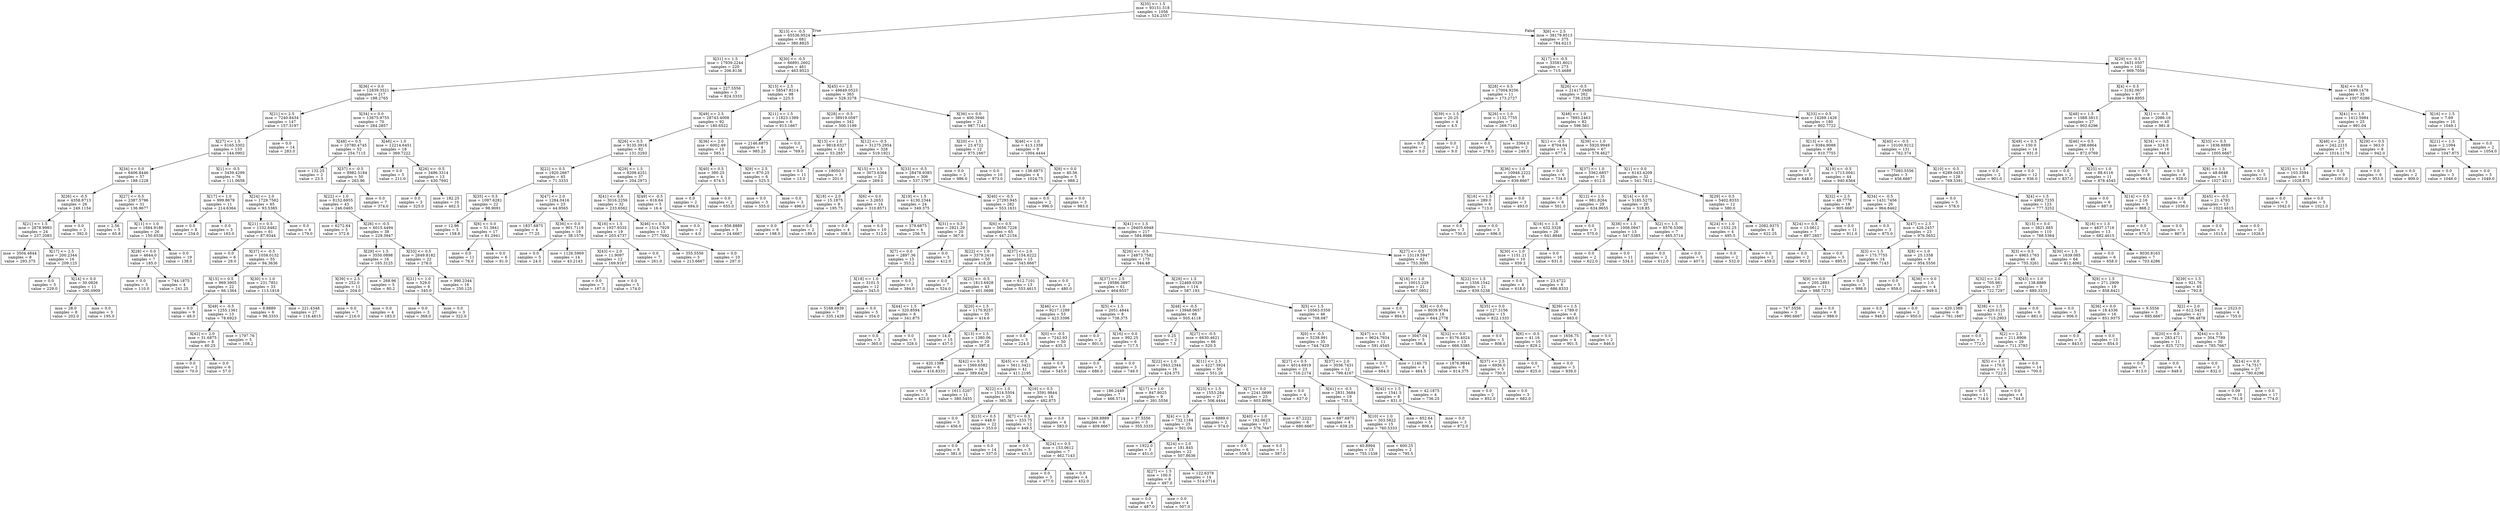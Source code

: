digraph Tree {
node [shape=box] ;
0 [label="X[35] <= 1.5\nmse = 93151.518\nsamples = 1056\nvalue = 524.2557"] ;
1 [label="X[13] <= -0.5\nmse = 65536.9524\nsamples = 681\nvalue = 380.8825"] ;
0 -> 1 [labeldistance=2.5, labelangle=45, headlabel="True"] ;
2 [label="X[31] <= 1.5\nmse = 17939.2244\nsamples = 220\nvalue = 206.8136"] ;
1 -> 2 ;
3 [label="X[36] <= 0.0\nmse = 12839.3521\nsamples = 217\nvalue = 198.2765"] ;
2 -> 3 ;
4 [label="X[21] <= 2.5\nmse = 7240.8434\nsamples = 147\nvalue = 157.3197"] ;
3 -> 4 ;
5 [label="X[27] <= 1.5\nmse = 6165.3302\nsamples = 133\nvalue = 144.0902"] ;
4 -> 5 ;
6 [label="X[34] <= 0.0\nmse = 6406.8446\nsamples = 57\nvalue = 188.1228"] ;
5 -> 6 ;
7 [label="X[26] <= -0.5\nmse = 4358.8713\nsamples = 26\nvalue = 249.1154"] ;
6 -> 7 ;
8 [label="X[21] <= 1.5\nmse = 2878.9983\nsamples = 24\nvalue = 237.2083"] ;
7 -> 8 ;
9 [label="mse = 3504.4844\nsamples = 8\nvalue = 293.375"] ;
8 -> 9 ;
10 [label="X[17] <= 2.5\nmse = 200.2344\nsamples = 16\nvalue = 209.125"] ;
8 -> 10 ;
11 [label="mse = 0.0\nsamples = 5\nvalue = 229.0"] ;
10 -> 11 ;
12 [label="X[14] <= 0.0\nmse = 30.0826\nsamples = 11\nvalue = 200.0909"] ;
10 -> 12 ;
13 [label="mse = 28.0\nsamples = 8\nvalue = 202.0"] ;
12 -> 13 ;
14 [label="mse = 0.0\nsamples = 3\nvalue = 195.0"] ;
12 -> 14 ;
15 [label="mse = 0.0\nsamples = 2\nvalue = 392.0"] ;
7 -> 15 ;
16 [label="X[27] <= 0.5\nmse = 2387.5796\nsamples = 31\nvalue = 136.9677"] ;
6 -> 16 ;
17 [label="mse = 2.56\nsamples = 5\nvalue = 65.8"] ;
16 -> 17 ;
18 [label="X[11] <= 1.0\nmse = 1684.9186\nsamples = 26\nvalue = 150.6538"] ;
16 -> 18 ;
19 [label="X[28] <= 0.0\nmse = 4644.0\nsamples = 7\nvalue = 185.0"] ;
18 -> 19 ;
20 [label="mse = 0.0\nsamples = 3\nvalue = 110.0"] ;
19 -> 20 ;
21 [label="mse = 744.1875\nsamples = 4\nvalue = 241.25"] ;
19 -> 21 ;
22 [label="mse = 0.0\nsamples = 19\nvalue = 138.0"] ;
18 -> 22 ;
23 [label="X[1] <= -0.5\nmse = 3439.4299\nsamples = 76\nvalue = 111.0658"] ;
5 -> 23 ;
24 [label="X[17] <= 1.0\nmse = 999.8678\nsamples = 11\nvalue = 214.6364"] ;
23 -> 24 ;
25 [label="mse = 0.0\nsamples = 8\nvalue = 234.0"] ;
24 -> 25 ;
26 [label="mse = 0.0\nsamples = 3\nvalue = 163.0"] ;
24 -> 26 ;
27 [label="X[24] <= 2.0\nmse = 1729.7562\nsamples = 65\nvalue = 93.5385"] ;
23 -> 27 ;
28 [label="X[21] <= 0.5\nmse = 1332.8482\nsamples = 61\nvalue = 87.9344"] ;
27 -> 28 ;
29 [label="mse = 0.0\nsamples = 6\nvalue = 29.0"] ;
28 -> 29 ;
30 [label="X[37] <= -0.5\nmse = 1058.0132\nsamples = 55\nvalue = 94.3636"] ;
28 -> 30 ;
31 [label="X[15] <= 0.5\nmse = 969.3905\nsamples = 22\nvalue = 66.1364"] ;
30 -> 31 ;
32 [label="mse = 0.0\nsamples = 9\nvalue = 48.0"] ;
31 -> 32 ;
33 [label="X[49] <= -0.5\nmse = 1255.1361\nsamples = 13\nvalue = 78.6923"] ;
31 -> 33 ;
34 [label="X[42] <= 2.0\nmse = 31.6875\nsamples = 8\nvalue = 60.25"] ;
33 -> 34 ;
35 [label="mse = 0.0\nsamples = 2\nvalue = 70.0"] ;
34 -> 35 ;
36 [label="mse = 0.0\nsamples = 6\nvalue = 57.0"] ;
34 -> 36 ;
37 [label="mse = 1797.76\nsamples = 5\nvalue = 108.2"] ;
33 -> 37 ;
38 [label="X[30] <= 1.0\nmse = 231.7851\nsamples = 33\nvalue = 113.1818"] ;
30 -> 38 ;
39 [label="mse = 8.8889\nsamples = 6\nvalue = 98.3333"] ;
38 -> 39 ;
40 [label="mse = 221.4348\nsamples = 27\nvalue = 116.4815"] ;
38 -> 40 ;
41 [label="mse = 0.0\nsamples = 4\nvalue = 179.0"] ;
27 -> 41 ;
42 [label="mse = 0.0\nsamples = 14\nvalue = 283.0"] ;
4 -> 42 ;
43 [label="X[34] <= 0.0\nmse = 13675.9755\nsamples = 70\nvalue = 284.2857"] ;
3 -> 43 ;
44 [label="X[48] <= 0.5\nmse = 10780.4745\nsamples = 52\nvalue = 254.7115"] ;
43 -> 44 ;
45 [label="mse = 132.25\nsamples = 2\nvalue = 23.5"] ;
44 -> 45 ;
46 [label="X[37] <= -0.5\nmse = 8982.5184\nsamples = 50\nvalue = 263.96"] ;
44 -> 46 ;
47 [label="X[22] <= 1.0\nmse = 8152.6955\nsamples = 43\nvalue = 246.0465"] ;
46 -> 47 ;
48 [label="mse = 6272.64\nsamples = 5\nvalue = 372.6"] ;
47 -> 48 ;
49 [label="X[26] <= -0.5\nmse = 6015.4494\nsamples = 38\nvalue = 229.3947"] ;
47 -> 49 ;
50 [label="X[29] <= 1.5\nmse = 3550.0898\nsamples = 16\nvalue = 165.3125"] ;
49 -> 50 ;
51 [label="X[39] <= 2.5\nmse = 252.0\nsamples = 11\nvalue = 204.0"] ;
50 -> 51 ;
52 [label="mse = 0.0\nsamples = 7\nvalue = 216.0"] ;
51 -> 52 ;
53 [label="mse = 0.0\nsamples = 4\nvalue = 183.0"] ;
51 -> 53 ;
54 [label="mse = 268.96\nsamples = 5\nvalue = 80.2"] ;
50 -> 54 ;
55 [label="X[33] <= 0.5\nmse = 2649.8182\nsamples = 22\nvalue = 276.0"] ;
49 -> 55 ;
56 [label="X[21] <= 1.0\nmse = 529.0\nsamples = 6\nvalue = 345.0"] ;
55 -> 56 ;
57 [label="mse = 0.0\nsamples = 3\nvalue = 368.0"] ;
56 -> 57 ;
58 [label="mse = 0.0\nsamples = 3\nvalue = 322.0"] ;
56 -> 58 ;
59 [label="mse = 990.2344\nsamples = 16\nvalue = 250.125"] ;
55 -> 59 ;
60 [label="mse = 0.0\nsamples = 7\nvalue = 374.0"] ;
46 -> 60 ;
61 [label="X[46] <= 1.0\nmse = 12214.6451\nsamples = 18\nvalue = 369.7222"] ;
43 -> 61 ;
62 [label="mse = 0.0\nsamples = 5\nvalue = 211.0"] ;
61 -> 62 ;
63 [label="X[26] <= -0.5\nmse = 3496.3314\nsamples = 13\nvalue = 430.7692"] ;
61 -> 63 ;
64 [label="mse = 0.0\nsamples = 3\nvalue = 325.0"] ;
63 -> 64 ;
65 [label="mse = 182.25\nsamples = 10\nvalue = 462.5"] ;
63 -> 65 ;
66 [label="mse = 227.5556\nsamples = 3\nvalue = 824.3333"] ;
2 -> 66 ;
67 [label="X[30] <= -0.5\nmse = 66891.2602\nsamples = 461\nvalue = 463.9523"] ;
1 -> 67 ;
68 [label="X[15] <= 2.5\nmse = 58547.8214\nsamples = 98\nvalue = 225.5"] ;
67 -> 68 ;
69 [label="X[49] <= 2.5\nmse = 28743.4008\nsamples = 92\nvalue = 180.6522"] ;
68 -> 69 ;
70 [label="X[26] <= 0.5\nmse = 9135.3916\nsamples = 82\nvalue = 131.3293"] ;
69 -> 70 ;
71 [label="X[22] <= 0.5\nmse = 1920.2667\nsamples = 45\nvalue = 71.3333"] ;
70 -> 71 ;
72 [label="X[35] <= 0.5\nmse = 1097.6281\nsamples = 22\nvalue = 98.9091"] ;
71 -> 72 ;
73 [label="mse = 12.96\nsamples = 5\nvalue = 158.8"] ;
72 -> 73 ;
74 [label="X[6] <= 0.0\nmse = 51.3841\nsamples = 17\nvalue = 81.2941"] ;
72 -> 74 ;
75 [label="mse = 0.0\nsamples = 11\nvalue = 76.0"] ;
74 -> 75 ;
76 [label="mse = 0.0\nsamples = 6\nvalue = 91.0"] ;
74 -> 76 ;
77 [label="X[47] <= 2.0\nmse = 1284.0416\nsamples = 23\nvalue = 44.9565"] ;
71 -> 77 ;
78 [label="mse = 1837.6875\nsamples = 4\nvalue = 77.25"] ;
77 -> 78 ;
79 [label="X[36] <= 0.0\nmse = 901.7119\nsamples = 19\nvalue = 38.1579"] ;
77 -> 79 ;
80 [label="mse = 0.0\nsamples = 5\nvalue = 24.0"] ;
79 -> 80 ;
81 [label="mse = 1126.5969\nsamples = 14\nvalue = 43.2143"] ;
79 -> 81 ;
82 [label="X[29] <= 1.5\nmse = 8208.4251\nsamples = 37\nvalue = 204.2973"] ;
70 -> 82 ;
83 [label="X[41] <= 0.0\nmse = 3016.2256\nsamples = 32\nvalue = 233.6562"] ;
82 -> 83 ;
84 [label="X[16] <= 1.5\nmse = 1937.9335\nsamples = 19\nvalue = 203.4737"] ;
83 -> 84 ;
85 [label="X[43] <= 2.0\nmse = 11.9097\nsamples = 12\nvalue = 169.9167"] ;
84 -> 85 ;
86 [label="mse = 0.0\nsamples = 7\nvalue = 167.0"] ;
85 -> 86 ;
87 [label="mse = 0.0\nsamples = 5\nvalue = 174.0"] ;
85 -> 87 ;
88 [label="mse = 0.0\nsamples = 7\nvalue = 261.0"] ;
84 -> 88 ;
89 [label="X[46] <= 0.5\nmse = 1314.7929\nsamples = 13\nvalue = 277.7692"] ;
83 -> 89 ;
90 [label="mse = 355.5556\nsamples = 3\nvalue = 213.6667"] ;
89 -> 90 ;
91 [label="mse = 0.0\nsamples = 10\nvalue = 297.0"] ;
89 -> 91 ;
92 [label="X[49] <= -0.5\nmse = 616.64\nsamples = 5\nvalue = 16.4"] ;
82 -> 92 ;
93 [label="mse = 0.0\nsamples = 2\nvalue = 4.0"] ;
92 -> 93 ;
94 [label="mse = 856.8889\nsamples = 3\nvalue = 24.6667"] ;
92 -> 94 ;
95 [label="X[36] <= 2.0\nmse = 6002.49\nsamples = 10\nvalue = 585.1"] ;
69 -> 95 ;
96 [label="X[40] <= 0.5\nmse = 380.25\nsamples = 4\nvalue = 674.5"] ;
95 -> 96 ;
97 [label="mse = 0.0\nsamples = 2\nvalue = 694.0"] ;
96 -> 97 ;
98 [label="mse = 0.0\nsamples = 2\nvalue = 655.0"] ;
96 -> 98 ;
99 [label="X[9] <= 2.5\nmse = 870.25\nsamples = 6\nvalue = 525.5"] ;
95 -> 99 ;
100 [label="mse = 0.0\nsamples = 3\nvalue = 555.0"] ;
99 -> 100 ;
101 [label="mse = 0.0\nsamples = 3\nvalue = 496.0"] ;
99 -> 101 ;
102 [label="X[11] <= 1.5\nmse = 11823.1389\nsamples = 6\nvalue = 913.1667"] ;
68 -> 102 ;
103 [label="mse = 2146.6875\nsamples = 4\nvalue = 985.25"] ;
102 -> 103 ;
104 [label="mse = 0.0\nsamples = 2\nvalue = 769.0"] ;
102 -> 104 ;
105 [label="X[45] <= 2.5\nmse = 49649.0523\nsamples = 363\nvalue = 528.3278"] ;
67 -> 105 ;
106 [label="X[28] <= -0.5\nmse = 38919.0587\nsamples = 342\nvalue = 500.1199"] ;
105 -> 106 ;
107 [label="X[13] <= 1.0\nmse = 9818.6327\nsamples = 14\nvalue = 53.2857"] ;
106 -> 107 ;
108 [label="mse = 0.0\nsamples = 11\nvalue = 13.0"] ;
107 -> 108 ;
109 [label="mse = 18050.0\nsamples = 3\nvalue = 201.0"] ;
107 -> 109 ;
110 [label="X[12] <= -0.5\nmse = 31275.2954\nsamples = 328\nvalue = 519.1921"] ;
106 -> 110 ;
111 [label="X[15] <= 1.5\nmse = 3073.6364\nsamples = 22\nvalue = 269.0"] ;
110 -> 111 ;
112 [label="X[18] <= 2.0\nmse = 15.1875\nsamples = 8\nvalue = 195.75"] ;
111 -> 112 ;
113 [label="mse = 0.0\nsamples = 6\nvalue = 198.0"] ;
112 -> 113 ;
114 [label="mse = 0.0\nsamples = 2\nvalue = 189.0"] ;
112 -> 114 ;
115 [label="X[6] <= 0.0\nmse = 3.2653\nsamples = 14\nvalue = 310.8571"] ;
111 -> 115 ;
116 [label="mse = 0.0\nsamples = 4\nvalue = 308.0"] ;
115 -> 116 ;
117 [label="mse = 0.0\nsamples = 10\nvalue = 312.0"] ;
115 -> 117 ;
118 [label="X[33] <= -0.5\nmse = 28478.9383\nsamples = 306\nvalue = 537.1797"] ;
110 -> 118 ;
119 [label="X[19] <= 1.5\nmse = 4130.2344\nsamples = 24\nvalue = 349.375"] ;
118 -> 119 ;
120 [label="mse = 379.6875\nsamples = 4\nvalue = 256.75"] ;
119 -> 120 ;
121 [label="X[31] <= 0.5\nmse = 2821.29\nsamples = 20\nvalue = 367.9"] ;
119 -> 121 ;
122 [label="X[7] <= 0.0\nmse = 2897.36\nsamples = 15\nvalue = 353.2"] ;
121 -> 122 ;
123 [label="X[18] <= 1.0\nmse = 3101.5\nsamples = 12\nvalue = 343.0"] ;
122 -> 123 ;
124 [label="mse = 5168.6939\nsamples = 7\nvalue = 335.1429"] ;
123 -> 124 ;
125 [label="mse = 0.0\nsamples = 5\nvalue = 354.0"] ;
123 -> 125 ;
126 [label="mse = 0.0\nsamples = 3\nvalue = 394.0"] ;
122 -> 126 ;
127 [label="mse = 0.0\nsamples = 5\nvalue = 412.0"] ;
121 -> 127 ;
128 [label="X[40] <= -0.5\nmse = 27293.945\nsamples = 282\nvalue = 553.1631"] ;
118 -> 128 ;
129 [label="X[6] <= 0.5\nmse = 5656.7228\nsamples = 65\nvalue = 447.2154"] ;
128 -> 129 ;
130 [label="X[22] <= 1.0\nmse = 3379.2416\nsamples = 50\nvalue = 418.28"] ;
129 -> 130 ;
131 [label="mse = 0.0\nsamples = 7\nvalue = 524.0"] ;
130 -> 131 ;
132 [label="X[25] <= -0.5\nmse = 1813.6928\nsamples = 43\nvalue = 401.0698"] ;
130 -> 132 ;
133 [label="X[44] <= 1.5\nmse = 320.8594\nsamples = 8\nvalue = 341.875"] ;
132 -> 133 ;
134 [label="mse = 0.0\nsamples = 3\nvalue = 365.0"] ;
133 -> 134 ;
135 [label="mse = 0.0\nsamples = 5\nvalue = 328.0"] ;
133 -> 135 ;
136 [label="X[20] <= 1.5\nmse = 1170.9257\nsamples = 35\nvalue = 414.6"] ;
132 -> 136 ;
137 [label="mse = 14.0\nsamples = 15\nvalue = 437.0"] ;
136 -> 137 ;
138 [label="X[13] <= 1.5\nmse = 1380.06\nsamples = 20\nvalue = 397.8"] ;
136 -> 138 ;
139 [label="mse = 420.1389\nsamples = 6\nvalue = 416.8333"] ;
138 -> 139 ;
140 [label="X[42] <= 0.5\nmse = 1569.6582\nsamples = 14\nvalue = 389.6429"] ;
138 -> 140 ;
141 [label="mse = 0.0\nsamples = 3\nvalue = 423.0"] ;
140 -> 141 ;
142 [label="mse = 1611.5207\nsamples = 11\nvalue = 380.5455"] ;
140 -> 142 ;
143 [label="X[37] <= 2.0\nmse = 1154.6222\nsamples = 15\nvalue = 543.6667"] ;
129 -> 143 ;
144 [label="mse = 612.7101\nsamples = 13\nvalue = 553.4615"] ;
143 -> 144 ;
145 [label="mse = 0.0\nsamples = 2\nvalue = 480.0"] ;
143 -> 145 ;
146 [label="X[41] <= 1.5\nmse = 29405.6948\nsamples = 217\nvalue = 584.8986"] ;
128 -> 146 ;
147 [label="X[26] <= -0.5\nmse = 24873.7582\nsamples = 175\nvalue = 544.48"] ;
146 -> 147 ;
148 [label="X[37] <= 2.5\nmse = 19586.3897\nsamples = 61\nvalue = 464.6557"] ;
147 -> 148 ;
149 [label="X[46] <= 1.0\nmse = 9217.1299\nsamples = 53\nvalue = 423.3396"] ;
148 -> 149 ;
150 [label="mse = 0.0\nsamples = 3\nvalue = 224.0"] ;
149 -> 150 ;
151 [label="X[0] <= -0.5\nmse = 7242.93\nsamples = 50\nvalue = 435.3"] ;
149 -> 151 ;
152 [label="X[45] <= -0.5\nmse = 5611.3421\nsamples = 41\nvalue = 411.2195"] ;
151 -> 152 ;
153 [label="X[22] <= 1.0\nmse = 1514.5504\nsamples = 25\nvalue = 365.36"] ;
152 -> 153 ;
154 [label="mse = 0.0\nsamples = 3\nvalue = 456.0"] ;
153 -> 154 ;
155 [label="X[15] <= 0.5\nmse = 448.0\nsamples = 22\nvalue = 353.0"] ;
153 -> 155 ;
156 [label="mse = 0.0\nsamples = 8\nvalue = 381.0"] ;
155 -> 156 ;
157 [label="mse = 0.0\nsamples = 14\nvalue = 337.0"] ;
155 -> 157 ;
158 [label="X[16] <= 0.5\nmse = 3591.9844\nsamples = 16\nvalue = 482.875"] ;
152 -> 158 ;
159 [label="X[7] <= 0.5\nmse = 333.75\nsamples = 12\nvalue = 449.5"] ;
158 -> 159 ;
160 [label="mse = 0.0\nsamples = 5\nvalue = 431.0"] ;
159 -> 160 ;
161 [label="X[24] <= 0.5\nmse = 153.0612\nsamples = 7\nvalue = 462.7143"] ;
159 -> 161 ;
162 [label="mse = 0.0\nsamples = 3\nvalue = 477.0"] ;
161 -> 162 ;
163 [label="mse = 0.0\nsamples = 4\nvalue = 452.0"] ;
161 -> 163 ;
164 [label="mse = 0.0\nsamples = 4\nvalue = 583.0"] ;
158 -> 164 ;
165 [label="mse = 0.0\nsamples = 9\nvalue = 545.0"] ;
151 -> 165 ;
166 [label="X[5] <= 1.5\nmse = 2051.4844\nsamples = 8\nvalue = 738.375"] ;
148 -> 166 ;
167 [label="mse = 0.0\nsamples = 2\nvalue = 801.0"] ;
166 -> 167 ;
168 [label="X[16] <= 0.0\nmse = 992.25\nsamples = 6\nvalue = 717.5"] ;
166 -> 168 ;
169 [label="mse = 0.0\nsamples = 3\nvalue = 686.0"] ;
168 -> 169 ;
170 [label="mse = 0.0\nsamples = 3\nvalue = 749.0"] ;
168 -> 170 ;
171 [label="X[29] <= 1.5\nmse = 22469.0329\nsamples = 114\nvalue = 587.193"] ;
147 -> 171 ;
172 [label="X[48] <= -0.5\nmse = 13948.0657\nsamples = 68\nvalue = 505.4118"] ;
171 -> 172 ;
173 [label="mse = 0.25\nsamples = 2\nvalue = 7.5"] ;
172 -> 173 ;
174 [label="X[27] <= -0.5\nmse = 6630.4621\nsamples = 66\nvalue = 520.5"] ;
172 -> 174 ;
175 [label="X[22] <= 1.0\nmse = 1943.2344\nsamples = 16\nvalue = 424.375"] ;
174 -> 175 ;
176 [label="mse = 186.2449\nsamples = 7\nvalue = 466.5714"] ;
175 -> 176 ;
177 [label="X[17] <= 1.0\nmse = 847.8025\nsamples = 9\nvalue = 391.5556"] ;
175 -> 177 ;
178 [label="mse = 268.8889\nsamples = 6\nvalue = 409.6667"] ;
177 -> 178 ;
179 [label="mse = 37.5556\nsamples = 3\nvalue = 355.3333"] ;
177 -> 179 ;
180 [label="X[11] <= 2.5\nmse = 4227.3924\nsamples = 50\nvalue = 551.26"] ;
174 -> 180 ;
181 [label="X[23] <= 1.5\nmse = 1553.284\nsamples = 27\nvalue = 506.4444"] ;
180 -> 181 ;
182 [label="X[4] <= 1.5\nmse = 732.1184\nsamples = 25\nvalue = 501.04"] ;
181 -> 182 ;
183 [label="mse = 1922.0\nsamples = 3\nvalue = 451.0"] ;
182 -> 183 ;
184 [label="X[24] <= 2.0\nmse = 181.845\nsamples = 22\nvalue = 507.8636"] ;
182 -> 184 ;
185 [label="X[27] <= 1.5\nmse = 100.0\nsamples = 8\nvalue = 497.0"] ;
184 -> 185 ;
186 [label="mse = 0.0\nsamples = 4\nvalue = 487.0"] ;
185 -> 186 ;
187 [label="mse = 0.0\nsamples = 4\nvalue = 507.0"] ;
185 -> 187 ;
188 [label="mse = 122.6378\nsamples = 14\nvalue = 514.0714"] ;
184 -> 188 ;
189 [label="mse = 6889.0\nsamples = 2\nvalue = 574.0"] ;
181 -> 189 ;
190 [label="X[7] <= 0.0\nmse = 2241.0699\nsamples = 23\nvalue = 603.8696"] ;
180 -> 190 ;
191 [label="X[40] <= 1.0\nmse = 192.0623\nsamples = 17\nvalue = 576.7647"] ;
190 -> 191 ;
192 [label="mse = 0.0\nsamples = 6\nvalue = 558.0"] ;
191 -> 192 ;
193 [label="mse = 0.0\nsamples = 11\nvalue = 587.0"] ;
191 -> 193 ;
194 [label="mse = 67.2222\nsamples = 6\nvalue = 680.6667"] ;
190 -> 194 ;
195 [label="X[5] <= 1.5\nmse = 10563.0359\nsamples = 46\nvalue = 708.087"] ;
171 -> 195 ;
196 [label="X[0] <= -0.5\nmse = 5238.991\nsamples = 35\nvalue = 744.7429"] ;
195 -> 196 ;
197 [label="X[27] <= 0.5\nmse = 4014.6919\nsamples = 23\nvalue = 716.2174"] ;
196 -> 197 ;
198 [label="mse = 0.0\nsamples = 4\nvalue = 627.0"] ;
197 -> 198 ;
199 [label="X[41] <= -0.5\nmse = 2831.3684\nsamples = 19\nvalue = 735.0"] ;
197 -> 199 ;
200 [label="mse = 697.6875\nsamples = 4\nvalue = 639.25"] ;
199 -> 200 ;
201 [label="X[10] <= 1.0\nmse = 303.5822\nsamples = 15\nvalue = 760.5333"] ;
199 -> 201 ;
202 [label="mse = 40.8994\nsamples = 13\nvalue = 755.1538"] ;
201 -> 202 ;
203 [label="mse = 600.25\nsamples = 2\nvalue = 795.5"] ;
201 -> 203 ;
204 [label="X[37] <= 2.0\nmse = 3036.7431\nsamples = 12\nvalue = 799.4167"] ;
196 -> 204 ;
205 [label="X[42] <= 1.5\nmse = 1541.5\nsamples = 8\nvalue = 831.0"] ;
204 -> 205 ;
206 [label="mse = 852.64\nsamples = 5\nvalue = 806.4"] ;
205 -> 206 ;
207 [label="mse = 0.0\nsamples = 3\nvalue = 872.0"] ;
205 -> 207 ;
208 [label="mse = 42.1875\nsamples = 4\nvalue = 736.25"] ;
204 -> 208 ;
209 [label="X[47] <= 1.0\nmse = 9624.7934\nsamples = 11\nvalue = 591.4545"] ;
195 -> 209 ;
210 [label="mse = 0.0\nsamples = 7\nvalue = 664.0"] ;
209 -> 210 ;
211 [label="mse = 1140.75\nsamples = 4\nvalue = 464.5"] ;
209 -> 211 ;
212 [label="X[27] <= 0.5\nmse = 13119.5947\nsamples = 42\nvalue = 753.3095"] ;
146 -> 212 ;
213 [label="X[18] <= 1.0\nmse = 10015.229\nsamples = 21\nvalue = 667.0952"] ;
212 -> 213 ;
214 [label="mse = 0.0\nsamples = 3\nvalue = 804.0"] ;
213 -> 214 ;
215 [label="X[8] <= 0.0\nmse = 8039.9784\nsamples = 18\nvalue = 644.2778"] ;
213 -> 215 ;
216 [label="mse = 3047.04\nsamples = 5\nvalue = 586.4"] ;
215 -> 216 ;
217 [label="X[32] <= 0.0\nmse = 8176.4024\nsamples = 13\nvalue = 666.5385"] ;
215 -> 217 ;
218 [label="mse = 1876.9844\nsamples = 8\nvalue = 614.375"] ;
217 -> 218 ;
219 [label="X[37] <= 2.5\nmse = 6936.0\nsamples = 5\nvalue = 750.0"] ;
217 -> 219 ;
220 [label="mse = 0.0\nsamples = 2\nvalue = 852.0"] ;
219 -> 220 ;
221 [label="mse = 0.0\nsamples = 3\nvalue = 682.0"] ;
219 -> 221 ;
222 [label="X[22] <= 1.5\nmse = 1358.1542\nsamples = 21\nvalue = 839.5238"] ;
212 -> 222 ;
223 [label="X[35] <= 0.0\nmse = 127.3156\nsamples = 15\nvalue = 822.1333"] ;
222 -> 223 ;
224 [label="mse = 0.0\nsamples = 5\nvalue = 808.0"] ;
223 -> 224 ;
225 [label="X[6] <= -0.5\nmse = 41.16\nsamples = 10\nvalue = 829.2"] ;
223 -> 225 ;
226 [label="mse = 0.0\nsamples = 7\nvalue = 825.0"] ;
225 -> 226 ;
227 [label="mse = 0.0\nsamples = 3\nvalue = 839.0"] ;
225 -> 227 ;
228 [label="X[39] <= 1.5\nmse = 1789.0\nsamples = 6\nvalue = 883.0"] ;
222 -> 228 ;
229 [label="mse = 1656.75\nsamples = 4\nvalue = 901.5"] ;
228 -> 229 ;
230 [label="mse = 0.0\nsamples = 2\nvalue = 846.0"] ;
228 -> 230 ;
231 [label="X[36] <= 0.0\nmse = 400.3946\nsamples = 21\nvalue = 987.7143"] ;
105 -> 231 ;
232 [label="X[20] <= 1.5\nmse = 23.4722\nsamples = 12\nvalue = 975.1667"] ;
231 -> 232 ;
233 [label="mse = 0.0\nsamples = 2\nvalue = 986.0"] ;
232 -> 233 ;
234 [label="mse = 0.0\nsamples = 10\nvalue = 973.0"] ;
232 -> 234 ;
235 [label="X[46] <= 1.0\nmse = 413.1358\nsamples = 9\nvalue = 1004.4444"] ;
231 -> 235 ;
236 [label="mse = 136.6875\nsamples = 4\nvalue = 1024.75"] ;
235 -> 236 ;
237 [label="X[9] <= 0.0\nmse = 40.56\nsamples = 5\nvalue = 988.2"] ;
235 -> 237 ;
238 [label="mse = 0.0\nsamples = 2\nvalue = 996.0"] ;
237 -> 238 ;
239 [label="mse = 0.0\nsamples = 3\nvalue = 983.0"] ;
237 -> 239 ;
240 [label="X[6] <= 2.5\nmse = 38179.8513\nsamples = 375\nvalue = 784.6213"] ;
0 -> 240 [labeldistance=2.5, labelangle=-45, headlabel="False"] ;
241 [label="X[17] <= -0.5\nmse = 33581.8021\nsamples = 273\nvalue = 715.4689"] ;
240 -> 241 ;
242 [label="X[28] <= 0.5\nmse = 17004.9256\nsamples = 11\nvalue = 173.2727"] ;
241 -> 242 ;
243 [label="X[39] <= 1.5\nmse = 20.25\nsamples = 4\nvalue = 4.5"] ;
242 -> 243 ;
244 [label="mse = 0.0\nsamples = 2\nvalue = 0.0"] ;
243 -> 244 ;
245 [label="mse = 0.0\nsamples = 2\nvalue = 9.0"] ;
243 -> 245 ;
246 [label="X[26] <= 1.0\nmse = 1132.7755\nsamples = 7\nvalue = 269.7143"] ;
242 -> 246 ;
247 [label="mse = 0.0\nsamples = 5\nvalue = 278.0"] ;
246 -> 247 ;
248 [label="mse = 3364.0\nsamples = 2\nvalue = 249.0"] ;
246 -> 248 ;
249 [label="X[26] <= -0.5\nmse = 21417.0488\nsamples = 262\nvalue = 738.2328"] ;
241 -> 249 ;
250 [label="X[48] <= 1.0\nmse = 7893.2463\nsamples = 82\nvalue = 596.561"] ;
249 -> 250 ;
251 [label="X[1] <= -0.5\nmse = 8704.64\nsamples = 15\nvalue = 677.4"] ;
250 -> 251 ;
252 [label="X[36] <= 1.0\nmse = 10948.2222\nsamples = 9\nvalue = 639.6667"] ;
251 -> 252 ;
253 [label="X[16] <= 1.5\nmse = 289.0\nsamples = 6\nvalue = 713.0"] ;
252 -> 253 ;
254 [label="mse = 0.0\nsamples = 3\nvalue = 730.0"] ;
253 -> 254 ;
255 [label="mse = 0.0\nsamples = 3\nvalue = 696.0"] ;
253 -> 255 ;
256 [label="mse = 0.0\nsamples = 3\nvalue = 493.0"] ;
252 -> 256 ;
257 [label="mse = 0.0\nsamples = 6\nvalue = 734.0"] ;
251 -> 257 ;
258 [label="X[39] <= 1.0\nmse = 5920.9949\nsamples = 67\nvalue = 578.4627"] ;
250 -> 258 ;
259 [label="X[37] <= 1.0\nmse = 3362.6857\nsamples = 35\nvalue = 612.0"] ;
258 -> 259 ;
260 [label="mse = 0.0\nsamples = 6\nvalue = 501.0"] ;
259 -> 260 ;
261 [label="X[12] <= 1.5\nmse = 981.8264\nsamples = 29\nvalue = 634.9655"] ;
259 -> 261 ;
262 [label="X[16] <= 1.5\nmse = 632.3328\nsamples = 26\nvalue = 641.8846"] ;
261 -> 262 ;
263 [label="X[30] <= 1.0\nmse = 1151.21\nsamples = 10\nvalue = 659.3"] ;
262 -> 263 ;
264 [label="mse = 0.0\nsamples = 4\nvalue = 618.0"] ;
263 -> 264 ;
265 [label="mse = 23.4722\nsamples = 6\nvalue = 686.8333"] ;
263 -> 265 ;
266 [label="mse = 0.0\nsamples = 16\nvalue = 631.0"] ;
262 -> 266 ;
267 [label="mse = 0.0\nsamples = 3\nvalue = 575.0"] ;
261 -> 267 ;
268 [label="X[1] <= 0.0\nmse = 6143.4209\nsamples = 32\nvalue = 541.7812"] ;
258 -> 268 ;
269 [label="X[14] <= 0.0\nmse = 5185.5275\nsamples = 20\nvalue = 518.85"] ;
268 -> 269 ;
270 [label="X[38] <= 1.5\nmse = 1008.0947\nsamples = 13\nvalue = 547.5385"] ;
269 -> 270 ;
271 [label="mse = 0.0\nsamples = 2\nvalue = 622.0"] ;
270 -> 271 ;
272 [label="mse = 0.0\nsamples = 11\nvalue = 534.0"] ;
270 -> 272 ;
273 [label="X[2] <= 1.5\nmse = 8576.5306\nsamples = 7\nvalue = 465.5714"] ;
269 -> 273 ;
274 [label="mse = 0.0\nsamples = 2\nvalue = 612.0"] ;
273 -> 274 ;
275 [label="mse = 0.0\nsamples = 5\nvalue = 407.0"] ;
273 -> 275 ;
276 [label="X[29] <= 0.5\nmse = 5402.8333\nsamples = 12\nvalue = 580.0"] ;
268 -> 276 ;
277 [label="X[24] <= 1.0\nmse = 1332.25\nsamples = 4\nvalue = 495.5"] ;
276 -> 277 ;
278 [label="mse = 0.0\nsamples = 2\nvalue = 532.0"] ;
277 -> 278 ;
279 [label="mse = 0.0\nsamples = 2\nvalue = 459.0"] ;
277 -> 279 ;
280 [label="mse = 2082.9375\nsamples = 8\nvalue = 622.25"] ;
276 -> 280 ;
281 [label="X[33] <= 0.5\nmse = 14269.1426\nsamples = 180\nvalue = 802.7722"] ;
249 -> 281 ;
282 [label="X[13] <= -0.5\nmse = 9384.9088\nsamples = 49\nvalue = 910.7755"] ;
281 -> 282 ;
283 [label="mse = 0.0\nsamples = 5\nvalue = 648.0"] ;
282 -> 283 ;
284 [label="X[19] <= -0.5\nmse = 1713.0041\nsamples = 44\nvalue = 940.6364"] ;
282 -> 284 ;
285 [label="X[32] <= 2.5\nmse = 49.7778\nsamples = 18\nvalue = 905.6667"] ;
284 -> 285 ;
286 [label="X[24] <= 0.5\nmse = 13.0612\nsamples = 7\nvalue = 897.2857"] ;
285 -> 286 ;
287 [label="mse = 0.0\nsamples = 2\nvalue = 903.0"] ;
286 -> 287 ;
288 [label="mse = 0.0\nsamples = 5\nvalue = 895.0"] ;
286 -> 288 ;
289 [label="mse = 0.0\nsamples = 11\nvalue = 911.0"] ;
285 -> 289 ;
290 [label="X[34] <= -0.5\nmse = 1431.7456\nsamples = 26\nvalue = 964.8462"] ;
284 -> 290 ;
291 [label="mse = 0.0\nsamples = 3\nvalue = 875.0"] ;
290 -> 291 ;
292 [label="X[47] <= 2.5\nmse = 428.2457\nsamples = 23\nvalue = 976.5652"] ;
290 -> 292 ;
293 [label="X[3] <= 1.5\nmse = 175.7755\nsamples = 14\nvalue = 990.7143"] ;
292 -> 293 ;
294 [label="X[9] <= 0.0\nmse = 205.2893\nsamples = 11\nvalue = 988.7273"] ;
293 -> 294 ;
295 [label="mse = 747.5556\nsamples = 3\nvalue = 990.6667"] ;
294 -> 295 ;
296 [label="mse = 0.0\nsamples = 8\nvalue = 988.0"] ;
294 -> 296 ;
297 [label="mse = 0.0\nsamples = 3\nvalue = 998.0"] ;
293 -> 297 ;
298 [label="X[8] <= 1.0\nmse = 25.1358\nsamples = 9\nvalue = 954.5556"] ;
292 -> 298 ;
299 [label="mse = 0.0\nsamples = 5\nvalue = 959.0"] ;
298 -> 299 ;
300 [label="X[36] <= 0.0\nmse = 1.0\nsamples = 4\nvalue = 949.0"] ;
298 -> 300 ;
301 [label="mse = 0.0\nsamples = 2\nvalue = 948.0"] ;
300 -> 301 ;
302 [label="mse = 0.0\nsamples = 2\nvalue = 950.0"] ;
300 -> 302 ;
303 [label="X[40] <= -0.5\nmse = 10100.9212\nsamples = 131\nvalue = 762.374"] ;
281 -> 303 ;
304 [label="mse = 77093.5556\nsamples = 3\nvalue = 456.6667"] ;
303 -> 304 ;
305 [label="X[10] <= -0.5\nmse = 6289.0453\nsamples = 128\nvalue = 769.5391"] ;
303 -> 305 ;
306 [label="mse = 0.0\nsamples = 5\nvalue = 578.0"] ;
305 -> 306 ;
307 [label="X[4] <= 1.5\nmse = 4992.7235\nsamples = 123\nvalue = 777.3252"] ;
305 -> 307 ;
308 [label="X[15] <= 0.0\nmse = 3821.885\nsamples = 110\nvalue = 788.5364"] ;
307 -> 308 ;
309 [label="X[3] <= 0.5\nmse = 4963.1763\nsamples = 46\nvalue = 755.3261"] ;
308 -> 309 ;
310 [label="X[32] <= 2.0\nmse = 705.981\nsamples = 37\nvalue = 722.7297"] ;
309 -> 310 ;
311 [label="mse = 420.1389\nsamples = 6\nvalue = 761.1667"] ;
310 -> 311 ;
312 [label="X[38] <= 1.5\nmse = 420.0125\nsamples = 31\nvalue = 715.2903"] ;
310 -> 312 ;
313 [label="mse = 0.0\nsamples = 2\nvalue = 772.0"] ;
312 -> 313 ;
314 [label="X[2] <= 2.5\nmse = 211.8906\nsamples = 29\nvalue = 711.3793"] ;
312 -> 314 ;
315 [label="X[5] <= 1.0\nmse = 176.0\nsamples = 15\nvalue = 722.0"] ;
314 -> 315 ;
316 [label="mse = 0.0\nsamples = 11\nvalue = 714.0"] ;
315 -> 316 ;
317 [label="mse = 0.0\nsamples = 4\nvalue = 744.0"] ;
315 -> 317 ;
318 [label="mse = 0.0\nsamples = 14\nvalue = 700.0"] ;
314 -> 318 ;
319 [label="X[43] <= 1.0\nmse = 138.8889\nsamples = 9\nvalue = 889.3333"] ;
309 -> 319 ;
320 [label="mse = 0.0\nsamples = 6\nvalue = 881.0"] ;
319 -> 320 ;
321 [label="mse = 0.0\nsamples = 3\nvalue = 906.0"] ;
319 -> 321 ;
322 [label="X[30] <= 1.5\nmse = 1639.085\nsamples = 64\nvalue = 812.4062"] ;
308 -> 322 ;
323 [label="X[9] <= 1.5\nmse = 271.2909\nsamples = 19\nvalue = 858.8421"] ;
322 -> 323 ;
324 [label="X[36] <= 0.0\nmse = 18.4336\nsamples = 16\nvalue = 851.9375"] ;
323 -> 324 ;
325 [label="mse = 0.0\nsamples = 3\nvalue = 843.0"] ;
324 -> 325 ;
326 [label="mse = 0.0\nsamples = 13\nvalue = 854.0"] ;
324 -> 326 ;
327 [label="mse = 9.5556\nsamples = 3\nvalue = 895.6667"] ;
323 -> 327 ;
328 [label="X[39] <= 1.5\nmse = 921.76\nsamples = 45\nvalue = 792.8"] ;
322 -> 328 ;
329 [label="X[2] <= 2.0\nmse = 612.5425\nsamples = 41\nvalue = 796.4878"] ;
328 -> 329 ;
330 [label="X[20] <= 0.0\nmse = 283.4711\nsamples = 11\nvalue = 825.7273"] ;
329 -> 330 ;
331 [label="mse = 0.0\nsamples = 7\nvalue = 813.0"] ;
330 -> 331 ;
332 [label="mse = 0.0\nsamples = 4\nvalue = 848.0"] ;
330 -> 332 ;
333 [label="X[44] <= 0.5\nmse = 304.7789\nsamples = 30\nvalue = 785.7667"] ;
329 -> 333 ;
334 [label="mse = 0.0\nsamples = 3\nvalue = 832.0"] ;
333 -> 334 ;
335 [label="X[14] <= 0.0\nmse = 74.7517\nsamples = 27\nvalue = 780.6296"] ;
333 -> 335 ;
336 [label="mse = 0.09\nsamples = 10\nvalue = 791.9"] ;
335 -> 336 ;
337 [label="mse = 0.0\nsamples = 17\nvalue = 774.0"] ;
335 -> 337 ;
338 [label="mse = 2523.0\nsamples = 4\nvalue = 755.0"] ;
328 -> 338 ;
339 [label="X[16] <= 1.5\nmse = 4837.1716\nsamples = 13\nvalue = 682.4615"] ;
307 -> 339 ;
340 [label="mse = 0.0\nsamples = 6\nvalue = 658.0"] ;
339 -> 340 ;
341 [label="mse = 8030.8163\nsamples = 7\nvalue = 703.4286"] ;
339 -> 341 ;
342 [label="X[29] <= -0.5\nmse = 3431.0507\nsamples = 102\nvalue = 969.7059"] ;
240 -> 342 ;
343 [label="X[4] <= 0.5\nmse = 3192.0637\nsamples = 67\nvalue = 949.8955"] ;
342 -> 343 ;
344 [label="X[48] <= 1.5\nmse = 1088.3813\nsamples = 27\nvalue = 902.6296"] ;
343 -> 344 ;
345 [label="X[49] <= 0.5\nmse = 150.0\nsamples = 14\nvalue = 931.0"] ;
344 -> 345 ;
346 [label="mse = 0.0\nsamples = 2\nvalue = 901.0"] ;
345 -> 346 ;
347 [label="mse = 0.0\nsamples = 12\nvalue = 936.0"] ;
345 -> 347 ;
348 [label="X[46] <= 0.5\nmse = 298.6864\nsamples = 13\nvalue = 872.0769"] ;
344 -> 348 ;
349 [label="mse = 0.0\nsamples = 2\nvalue = 837.0"] ;
348 -> 349 ;
350 [label="X[25] <= 1.0\nmse = 88.6116\nsamples = 11\nvalue = 878.4545"] ;
348 -> 350 ;
351 [label="mse = 0.0\nsamples = 6\nvalue = 887.0"] ;
350 -> 351 ;
352 [label="X[14] <= 0.5\nmse = 2.16\nsamples = 5\nvalue = 868.2"] ;
350 -> 352 ;
353 [label="mse = 0.0\nsamples = 2\nvalue = 870.0"] ;
352 -> 353 ;
354 [label="mse = 0.0\nsamples = 3\nvalue = 867.0"] ;
352 -> 354 ;
355 [label="X[1] <= -0.5\nmse = 2086.16\nsamples = 40\nvalue = 981.8"] ;
343 -> 355 ;
356 [label="X[34] <= 0.5\nmse = 324.0\nsamples = 16\nvalue = 946.0"] ;
355 -> 356 ;
357 [label="mse = 0.0\nsamples = 8\nvalue = 964.0"] ;
356 -> 357 ;
358 [label="mse = 0.0\nsamples = 8\nvalue = 928.0"] ;
356 -> 358 ;
359 [label="X[33] <= 0.5\nmse = 1836.8889\nsamples = 24\nvalue = 1005.6667"] ;
355 -> 359 ;
360 [label="X[8] <= 1.5\nmse = 48.6648\nsamples = 19\nvalue = 1027.4211"] ;
359 -> 360 ;
361 [label="mse = 0.0\nsamples = 6\nvalue = 1036.0"] ;
360 -> 361 ;
362 [label="X[45] <= -0.5\nmse = 21.4793\nsamples = 13\nvalue = 1023.4615"] ;
360 -> 362 ;
363 [label="mse = 0.0\nsamples = 3\nvalue = 1015.0"] ;
362 -> 363 ;
364 [label="mse = 0.0\nsamples = 10\nvalue = 1026.0"] ;
362 -> 364 ;
365 [label="mse = 0.0\nsamples = 5\nvalue = 923.0"] ;
359 -> 365 ;
366 [label="X[4] <= 0.5\nmse = 1699.1478\nsamples = 35\nvalue = 1007.6286"] ;
342 -> 366 ;
367 [label="X[41] <= 1.0\nmse = 1412.5984\nsamples = 25\nvalue = 991.04"] ;
366 -> 367 ;
368 [label="X[48] <= 2.0\nmse = 242.2215\nsamples = 17\nvalue = 1014.1176"] ;
367 -> 368 ;
369 [label="X[25] <= 1.5\nmse = 103.3594\nsamples = 8\nvalue = 1028.875"] ;
368 -> 369 ;
370 [label="mse = 0.0\nsamples = 3\nvalue = 1042.0"] ;
369 -> 370 ;
371 [label="mse = 0.0\nsamples = 5\nvalue = 1021.0"] ;
369 -> 371 ;
372 [label="mse = 0.0\nsamples = 9\nvalue = 1001.0"] ;
368 -> 372 ;
373 [label="X[29] <= 0.5\nmse = 363.0\nsamples = 8\nvalue = 942.0"] ;
367 -> 373 ;
374 [label="mse = 0.0\nsamples = 6\nvalue = 953.0"] ;
373 -> 374 ;
375 [label="mse = 0.0\nsamples = 2\nvalue = 909.0"] ;
373 -> 375 ;
376 [label="X[16] <= 1.5\nmse = 7.69\nsamples = 10\nvalue = 1049.1"] ;
366 -> 376 ;
377 [label="X[21] <= 1.5\nmse = 2.1094\nsamples = 8\nvalue = 1047.875"] ;
376 -> 377 ;
378 [label="mse = 0.0\nsamples = 3\nvalue = 1046.0"] ;
377 -> 378 ;
379 [label="mse = 0.0\nsamples = 5\nvalue = 1049.0"] ;
377 -> 379 ;
380 [label="mse = 0.0\nsamples = 2\nvalue = 1054.0"] ;
376 -> 380 ;
}